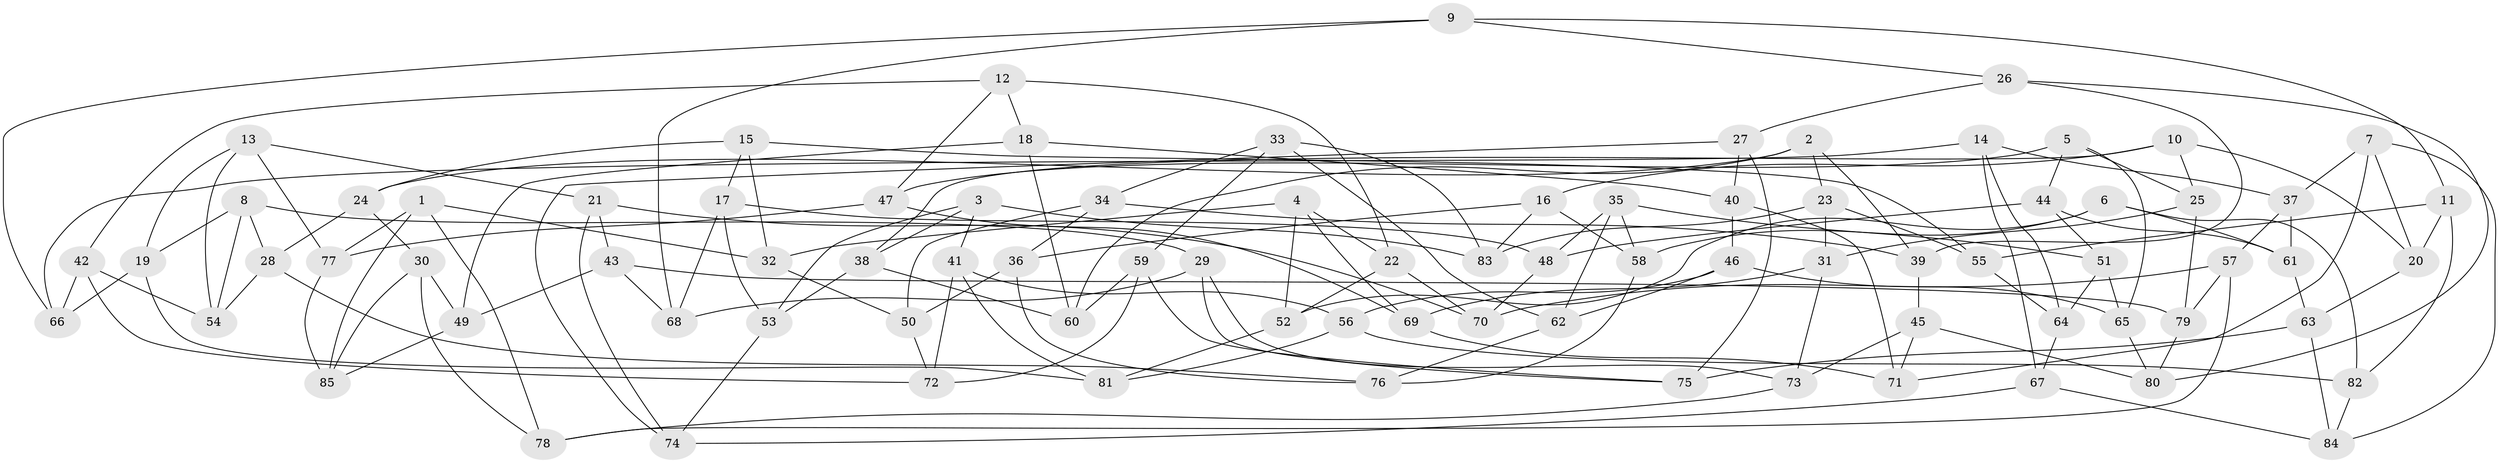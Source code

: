 // coarse degree distribution, {3: 0.28, 1: 0.08, 6: 0.12, 4: 0.08, 5: 0.12, 2: 0.08, 9: 0.12, 12: 0.04, 7: 0.04, 8: 0.04}
// Generated by graph-tools (version 1.1) at 2025/02/03/04/25 22:02:35]
// undirected, 85 vertices, 170 edges
graph export_dot {
graph [start="1"]
  node [color=gray90,style=filled];
  1;
  2;
  3;
  4;
  5;
  6;
  7;
  8;
  9;
  10;
  11;
  12;
  13;
  14;
  15;
  16;
  17;
  18;
  19;
  20;
  21;
  22;
  23;
  24;
  25;
  26;
  27;
  28;
  29;
  30;
  31;
  32;
  33;
  34;
  35;
  36;
  37;
  38;
  39;
  40;
  41;
  42;
  43;
  44;
  45;
  46;
  47;
  48;
  49;
  50;
  51;
  52;
  53;
  54;
  55;
  56;
  57;
  58;
  59;
  60;
  61;
  62;
  63;
  64;
  65;
  66;
  67;
  68;
  69;
  70;
  71;
  72;
  73;
  74;
  75;
  76;
  77;
  78;
  79;
  80;
  81;
  82;
  83;
  84;
  85;
  1 -- 77;
  1 -- 32;
  1 -- 78;
  1 -- 85;
  2 -- 24;
  2 -- 23;
  2 -- 60;
  2 -- 39;
  3 -- 83;
  3 -- 38;
  3 -- 53;
  3 -- 41;
  4 -- 69;
  4 -- 32;
  4 -- 22;
  4 -- 52;
  5 -- 47;
  5 -- 25;
  5 -- 65;
  5 -- 44;
  6 -- 58;
  6 -- 61;
  6 -- 52;
  6 -- 82;
  7 -- 84;
  7 -- 20;
  7 -- 37;
  7 -- 71;
  8 -- 28;
  8 -- 19;
  8 -- 54;
  8 -- 29;
  9 -- 11;
  9 -- 26;
  9 -- 68;
  9 -- 66;
  10 -- 25;
  10 -- 20;
  10 -- 16;
  10 -- 38;
  11 -- 20;
  11 -- 55;
  11 -- 82;
  12 -- 22;
  12 -- 18;
  12 -- 47;
  12 -- 42;
  13 -- 77;
  13 -- 54;
  13 -- 19;
  13 -- 21;
  14 -- 66;
  14 -- 64;
  14 -- 67;
  14 -- 37;
  15 -- 24;
  15 -- 55;
  15 -- 32;
  15 -- 17;
  16 -- 58;
  16 -- 83;
  16 -- 36;
  17 -- 68;
  17 -- 48;
  17 -- 53;
  18 -- 49;
  18 -- 60;
  18 -- 40;
  19 -- 81;
  19 -- 66;
  20 -- 63;
  21 -- 74;
  21 -- 70;
  21 -- 43;
  22 -- 52;
  22 -- 70;
  23 -- 55;
  23 -- 83;
  23 -- 31;
  24 -- 30;
  24 -- 28;
  25 -- 31;
  25 -- 79;
  26 -- 80;
  26 -- 39;
  26 -- 27;
  27 -- 75;
  27 -- 74;
  27 -- 40;
  28 -- 54;
  28 -- 76;
  29 -- 73;
  29 -- 75;
  29 -- 68;
  30 -- 78;
  30 -- 49;
  30 -- 85;
  31 -- 69;
  31 -- 73;
  32 -- 50;
  33 -- 59;
  33 -- 34;
  33 -- 62;
  33 -- 83;
  34 -- 36;
  34 -- 39;
  34 -- 50;
  35 -- 48;
  35 -- 62;
  35 -- 51;
  35 -- 58;
  36 -- 50;
  36 -- 76;
  37 -- 57;
  37 -- 61;
  38 -- 60;
  38 -- 53;
  39 -- 45;
  40 -- 46;
  40 -- 71;
  41 -- 72;
  41 -- 56;
  41 -- 81;
  42 -- 66;
  42 -- 72;
  42 -- 54;
  43 -- 49;
  43 -- 68;
  43 -- 79;
  44 -- 51;
  44 -- 61;
  44 -- 48;
  45 -- 80;
  45 -- 73;
  45 -- 71;
  46 -- 65;
  46 -- 56;
  46 -- 62;
  47 -- 77;
  47 -- 69;
  48 -- 70;
  49 -- 85;
  50 -- 72;
  51 -- 65;
  51 -- 64;
  52 -- 81;
  53 -- 74;
  55 -- 64;
  56 -- 82;
  56 -- 81;
  57 -- 78;
  57 -- 79;
  57 -- 70;
  58 -- 76;
  59 -- 60;
  59 -- 75;
  59 -- 72;
  61 -- 63;
  62 -- 76;
  63 -- 75;
  63 -- 84;
  64 -- 67;
  65 -- 80;
  67 -- 84;
  67 -- 74;
  69 -- 71;
  73 -- 78;
  77 -- 85;
  79 -- 80;
  82 -- 84;
}
